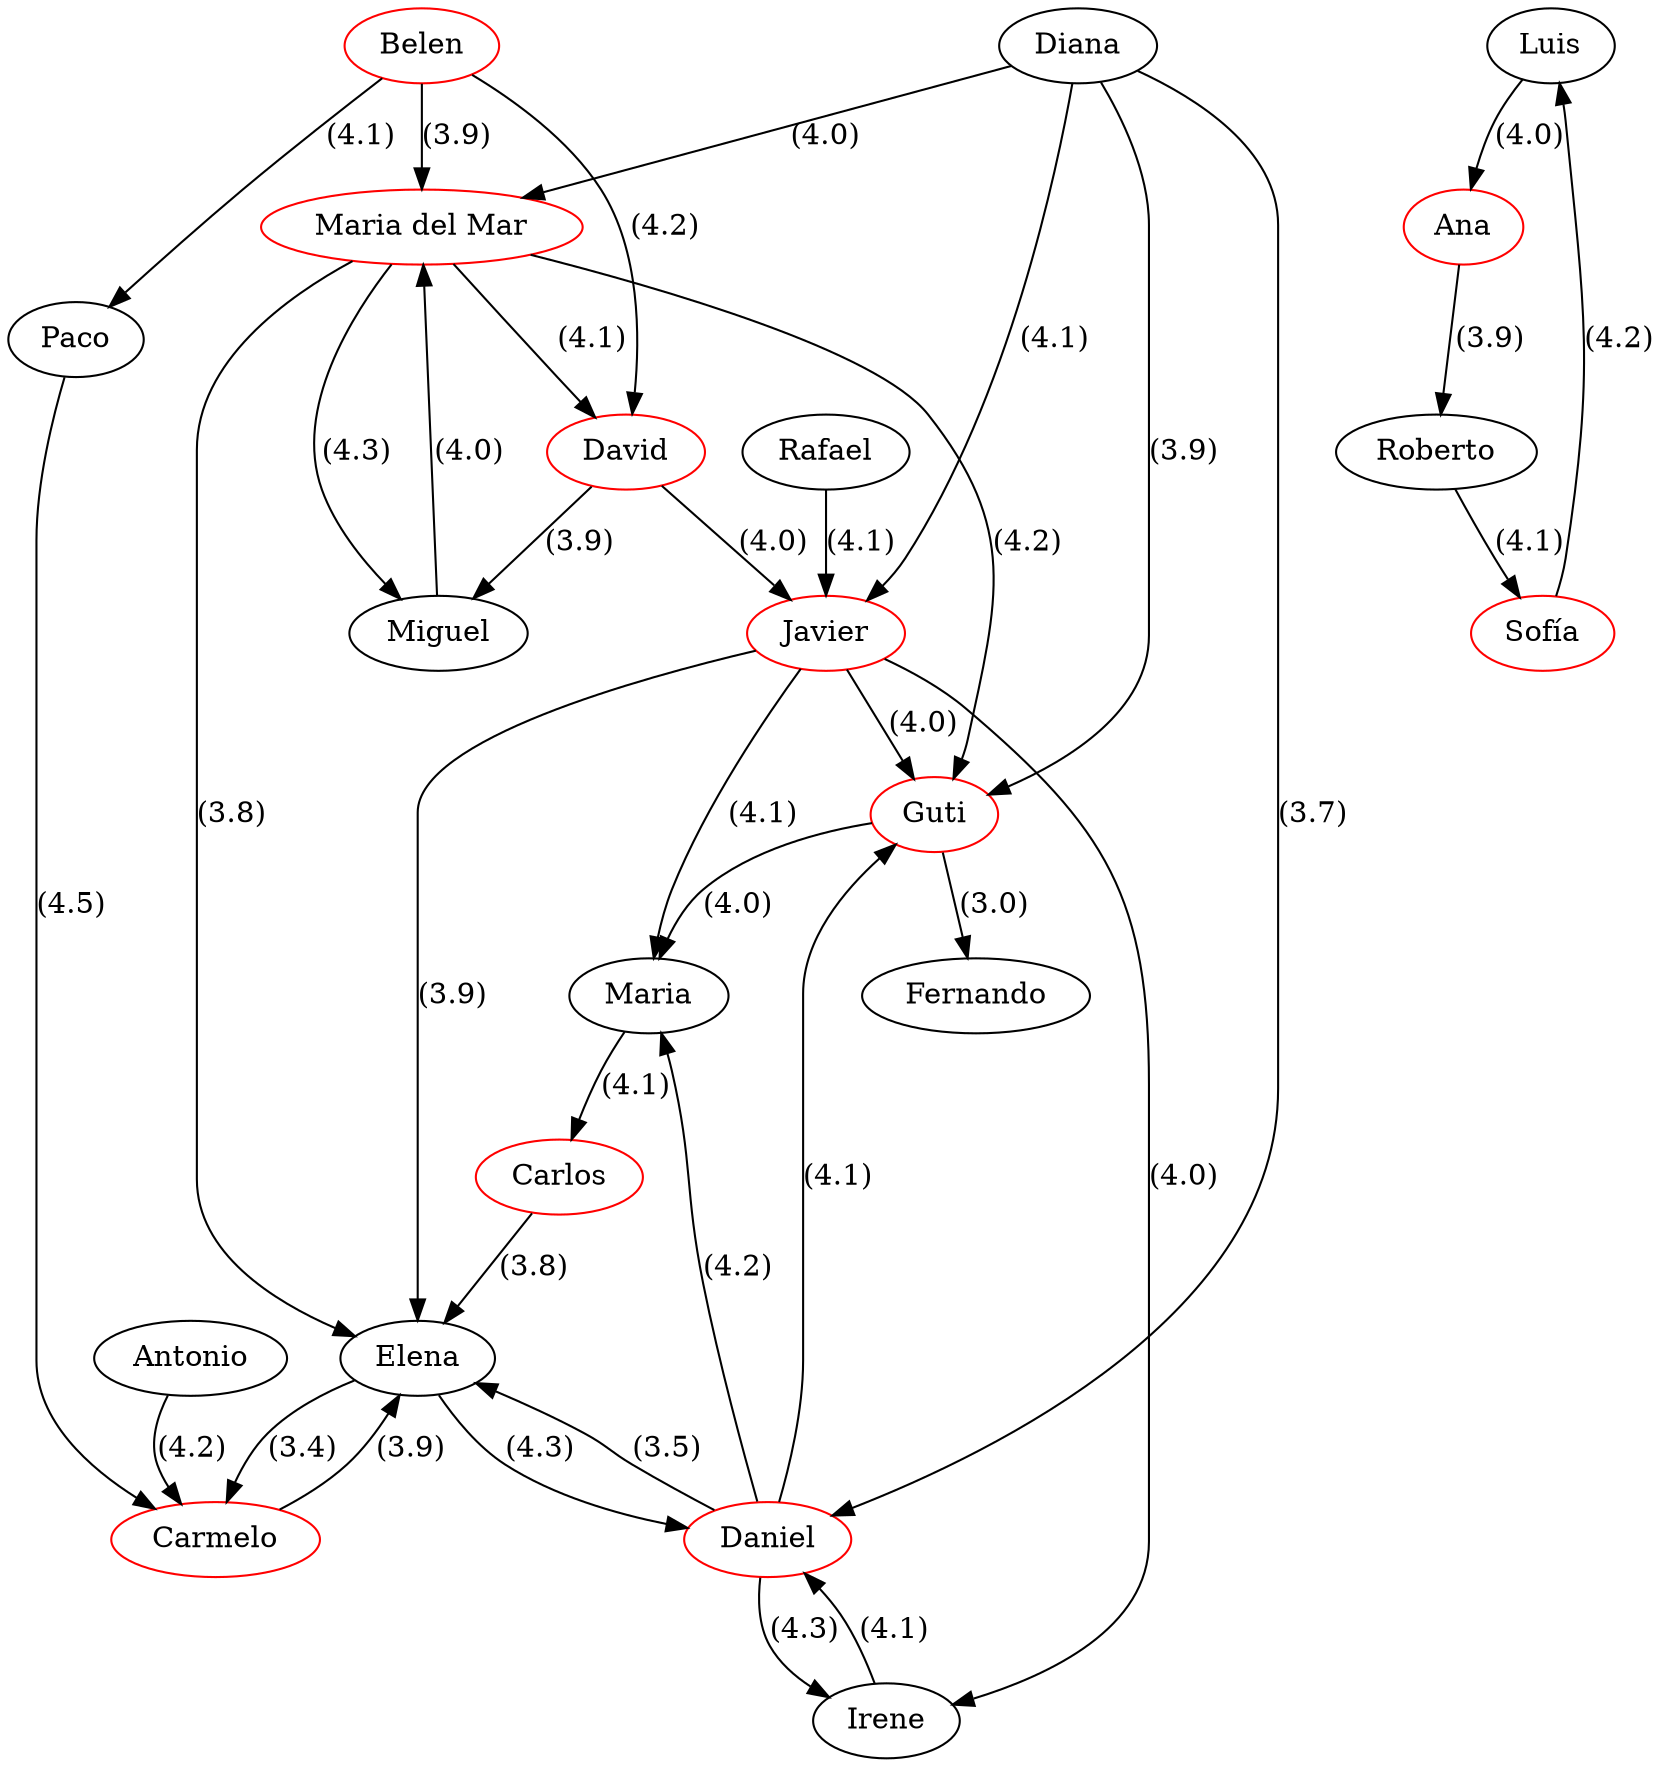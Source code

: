 strict digraph G {
  1 [ label="Diana" ];
  2 [ color="red" label="Guti" ];
  3 [ color="red" label="David" ];
  4 [ label="Miguel" ];
  5 [ color="red" label="Belen" ];
  6 [ label="Rafael" ];
  7 [ label="Paco" ];
  8 [ label="Elena" ];
  9 [ label="Fernando" ];
  10 [ label="Irene" ];
  11 [ label="Antonio" ];
  12 [ label="Maria" ];
  13 [ color="red" label="Carlos" ];
  14 [ color="red" label="Daniel" ];
  15 [ color="red" label="Javier" ];
  16 [ color="red" label="Maria del Mar" ];
  17 [ color="red" label="Carmelo" ];
  18 [ label="Luis" ];
  19 [ color="red" label="Ana" ];
  20 [ label="Roberto" ];
  21 [ color="red" label="Sofía" ];
  1 -> 2 [ color="black" label="(3.9)" ];
  1 -> 14 [ color="black" label="(3.7)" ];
  1 -> 15 [ color="black" label="(4.1)" ];
  1 -> 16 [ color="black" label="(4.0)" ];
  14 -> 2 [ color="black" label="(4.1)" ];
  14 -> 8 [ color="black" label="(3.5)" ];
  14 -> 12 [ color="black" label="(4.2)" ];
  14 -> 10 [ color="black" label="(4.3)" ];
  15 -> 2 [ color="black" label="(4.0)" ];
  15 -> 8 [ color="black" label="(3.9)" ];
  15 -> 12 [ color="black" label="(4.1)" ];
  15 -> 10 [ color="black" label="(4.0)" ];
  16 -> 2 [ color="black" label="(4.2)" ];
  16 -> 8 [ color="black" label="(3.8)" ];
  16 -> 3 [ color="black" label="(4.1)" ];
  16 -> 4 [ color="black" label="(4.3)" ];
  13 -> 8 [ color="black" label="(3.8)" ];
  17 -> 8 [ color="black" label="(3.9)" ];
  3 -> 15 [ color="black" label="(4.0)" ];
  5 -> 16 [ color="black" label="(3.9)" ];
  10 -> 14 [ color="black" label="(4.1)" ];
  2 -> 12 [ color="black" label="(4.0)" ];
  11 -> 17 [ color="black" label="(4.2)" ];
  2 -> 9 [ color="black" label="(3.0)" ];
  3 -> 4 [ color="black" label="(3.9)" ];
  4 -> 16 [ color="black" label="(4.0)" ];
  5 -> 7 [ color="black" label="(4.1)" ];
  6 -> 15 [ color="black" label="(4.1)" ];
  8 -> 14 [ color="black" label="(4.3)" ];
  5 -> 3 [ color="black" label="(4.2)" ];
  7 -> 17 [ color="black" label="(4.5)" ];
  12 -> 13 [ color="black" label="(4.1)" ];
  8 -> 17 [ color="black" label="(3.4)" ];
  18 -> 19 [ color="black" label="(4.0)" ];
  19 -> 20 [ color="black" label="(3.9)" ];
  20 -> 21 [ color="black" label="(4.1)" ];
  21 -> 18 [ color="black" label="(4.2)" ];
}
